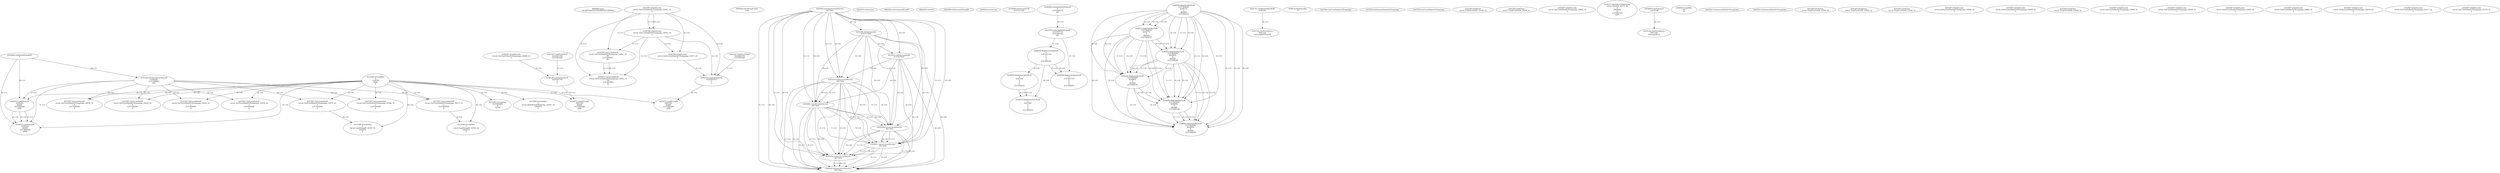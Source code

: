 // Global SCDG with merge call
digraph {
	0 [label="6850628.main
001df479a85291fdde06b95e7a9f9804"]
	1 [label="4254480.GetModuleHandleW
0"]
	2 [label="6844434.SetThreadLocale
1024"]
	3 [label="4243965.InitializeCriticalSection
6917004"]
	4 [label="4243979.GetVersion
"]
	5 [label="4250188.GetSystemInfo
2147417660"]
	3 -> 5 [label="(0-->0)"]
	6 [label="6844540.GetCommandLineW
"]
	7 [label="4214413.GetStartupInfoW
2147417624"]
	3 -> 7 [label="(0-->0)"]
	5 -> 7 [label="(0-->0)"]
	8 [label="6844560.GetACP
"]
	9 [label="6844580.GetCurrentThreadId
"]
	10 [label="4250204.GetVersion
"]
	11 [label="4276690.GetVersionExW
2147417420"]
	12 [label="4243306.GetModuleFileNameW
4194304
2147408904
522"]
	1 -> 12 [label="(0-->1)"]
	13 [label="4248064.GetModuleFileNameW
0
2147408370
261"]
	14 [label="4215383.VirtualAlloc
0
1310704
4096
4"]
	15 [label="4246338.RegOpenKeyExW
2147483649
4246772
0
983065
2147408236"]
	16 [label="4245741.GetModuleHandleW
4246160"]
	17 [label="4245758.GetProcAddress
9441320
GetLongPathNameW"]
	16 -> 17 [label="(0-->1)"]
	18 [label="4245785.GetLongPathNameW
2147407710
2147406542
261"]
	13 -> 18 [label="(3-->3)"]
	19 [label="4246556.RegQueryValueExW
0
2147407710
0
0
0
2147408232"]
	18 -> 19 [label="(1-->2)"]
	20 [label="4246635.RegQueryValueExW
0
4247000
0
0
0
2147408232"]
	19 -> 20 [label="(6-->6)"]
	21 [label="4246676.RegQueryValueExW
0
4247000
0
0
0
2147408232"]
	20 -> 21 [label="(2-->2)"]
	19 -> 21 [label="(6-->6)"]
	20 -> 21 [label="(6-->6)"]
	22 [label="4246722.RegCloseKey
0"]
	23 [label="4247883.GetUserDefaultUILanguage
"]
	24 [label="4245418.EnterCriticalSection
6917004"]
	3 -> 24 [label="(1-->1)"]
	3 -> 24 [label="(0-->0)"]
	5 -> 24 [label="(0-->0)"]
	7 -> 24 [label="(0-->0)"]
	25 [label="4245469.LeaveCriticalSection
6917004"]
	3 -> 25 [label="(1-->1)"]
	24 -> 25 [label="(1-->1)"]
	3 -> 25 [label="(0-->0)"]
	5 -> 25 [label="(0-->0)"]
	7 -> 25 [label="(0-->0)"]
	24 -> 25 [label="(0-->0)"]
	26 [label="4245487.IsValidLocale
retval_GetUserDefaultUILanguage_32840_32
2"]
	27 [label="4245580.EnterCriticalSection
6917004"]
	3 -> 27 [label="(1-->1)"]
	24 -> 27 [label="(1-->1)"]
	25 -> 27 [label="(1-->1)"]
	3 -> 27 [label="(0-->0)"]
	5 -> 27 [label="(0-->0)"]
	7 -> 27 [label="(0-->0)"]
	24 -> 27 [label="(0-->0)"]
	25 -> 27 [label="(0-->0)"]
	28 [label="4245621.LeaveCriticalSection
6917004"]
	3 -> 28 [label="(1-->1)"]
	24 -> 28 [label="(1-->1)"]
	25 -> 28 [label="(1-->1)"]
	27 -> 28 [label="(1-->1)"]
	3 -> 28 [label="(0-->0)"]
	5 -> 28 [label="(0-->0)"]
	7 -> 28 [label="(0-->0)"]
	24 -> 28 [label="(0-->0)"]
	25 -> 28 [label="(0-->0)"]
	27 -> 28 [label="(0-->0)"]
	29 [label="4247923.GetSystemDefaultUILanguage
"]
	30 [label="4245454.LeaveCriticalSection
6917004"]
	3 -> 30 [label="(1-->1)"]
	24 -> 30 [label="(1-->1)"]
	25 -> 30 [label="(1-->1)"]
	27 -> 30 [label="(1-->1)"]
	28 -> 30 [label="(1-->1)"]
	3 -> 30 [label="(0-->0)"]
	5 -> 30 [label="(0-->0)"]
	7 -> 30 [label="(0-->0)"]
	24 -> 30 [label="(0-->0)"]
	25 -> 30 [label="(0-->0)"]
	27 -> 30 [label="(0-->0)"]
	28 -> 30 [label="(0-->0)"]
	31 [label="4247558.GetUserDefaultUILanguage
"]
	32 [label="4247567.GetLocaleInfoW
retval_GetUserDefaultUILanguage_33070_32
3
2147408268
4"]
	12 -> 32 [label="(0-->2)"]
	14 -> 32 [label="(4-->4)"]
	33 [label="4247247.FindFirstFileW
3224341740
2147407640"]
	34 [label="4247263.FindClose
retval_FindFirstFileW_33199_32"]
	35 [label="4248145.LoadLibraryExW
3224341740
0
2"]
	33 -> 35 [label="(1-->1)"]
	26 -> 35 [label="(2-->3)"]
	36 [label="4250073.LoadStringW
9441340
65485
2147409468
4096"]
	35 -> 36 [label="(0-->1)"]
	14 -> 36 [label="(3-->4)"]
	37 [label="4215588.VirtualAlloc
0
retval_LoadStringW_33353_32
1052672
4"]
	14 -> 37 [label="(4-->4)"]
	32 -> 37 [label="(4-->4)"]
	38 [label="4245487.IsValidLocale
retval_GetUserDefaultUILanguage_32841_32
2"]
	39 [label="4247567.GetLocaleInfoW
retval_GetUserDefaultUILanguage_33071_32
3
2147408268
4"]
	12 -> 39 [label="(0-->2)"]
	14 -> 39 [label="(4-->4)"]
	40 [label="4247263.FindClose
retval_FindFirstFileW_33200_32"]
	41 [label="4215588.VirtualAlloc
0
retval_LoadStringW_33354_32
1052672
4"]
	14 -> 41 [label="(4-->4)"]
	39 -> 41 [label="(4-->4)"]
	42 [label="4246599.RegQueryValueExW
0
2147407710
0
0
0
2147408232"]
	18 -> 42 [label="(1-->2)"]
	19 -> 42 [label="(2-->2)"]
	19 -> 42 [label="(6-->6)"]
	43 [label="4245487.IsValidLocale
retval_GetUserDefaultUILanguage_32844_32
2"]
	44 [label="4250171.MultiByteToWideChar
retval_GetACP_32773_32
0
4243868
10
2147403704
2047"]
	45 [label="4215588.VirtualAlloc
0
retval_MultiByteToWideChar_33547_32
1052672
4"]
	14 -> 45 [label="(4-->4)"]
	46 [label="4250073.LoadStringW
4194304
65485
2147409468
4096"]
	1 -> 46 [label="(0-->1)"]
	12 -> 46 [label="(1-->1)"]
	14 -> 46 [label="(3-->4)"]
	47 [label="4250073.LoadStringW
4194304
65484
2147409468
4096"]
	1 -> 47 [label="(0-->1)"]
	12 -> 47 [label="(1-->1)"]
	46 -> 47 [label="(1-->1)"]
	46 -> 47 [label="(3-->3)"]
	14 -> 47 [label="(3-->4)"]
	46 -> 47 [label="(4-->4)"]
	48 [label="4254893.LoadLibraryA
user32.dll"]
	49 [label="4255003.LocalAlloc
64
8"]
	50 [label="4255148.GetProcAddress
9441344
MessageBoxA"]
	48 -> 50 [label="(0-->1)"]
	51 [label="4244205.DeleteCriticalSection
6917004"]
	3 -> 51 [label="(1-->1)"]
	24 -> 51 [label="(1-->1)"]
	25 -> 51 [label="(1-->1)"]
	27 -> 51 [label="(1-->1)"]
	28 -> 51 [label="(1-->1)"]
	30 -> 51 [label="(1-->1)"]
	3 -> 51 [label="(0-->0)"]
	5 -> 51 [label="(0-->0)"]
	7 -> 51 [label="(0-->0)"]
	24 -> 51 [label="(0-->0)"]
	25 -> 51 [label="(0-->0)"]
	27 -> 51 [label="(0-->0)"]
	28 -> 51 [label="(0-->0)"]
	30 -> 51 [label="(0-->0)"]
	52 [label="4221262.VirtualFree
3223060480
0
32768"]
	14 -> 52 [label="(0-->1)"]
	53 [label="4244766.IsValidLocale
retval_GetUserDefaultUILanguage_32841_32
2"]
	38 -> 53 [label="(1-->1)"]
	38 -> 53 [label="(2-->2)"]
	54 [label="4244794.GetLocaleInfoW
retval_GetUserDefaultUILanguage_32841_32
89
2147408070
85"]
	38 -> 54 [label="(1-->1)"]
	53 -> 54 [label="(1-->1)"]
	55 [label="4244811.GetLocaleInfoW
retval_GetUserDefaultUILanguage_32841_32
90
2147407900
85"]
	38 -> 55 [label="(1-->1)"]
	53 -> 55 [label="(1-->1)"]
	54 -> 55 [label="(1-->1)"]
	54 -> 55 [label="(4-->4)"]
	56 [label="4245525.GetSystemDefaultUILanguage
"]
	57 [label="4245552.GetSystemDefaultUILanguage
"]
	58 [label="4244766.IsValidLocale
retval_GetSystemDefaultUILanguage_33471_32
2"]
	38 -> 58 [label="(2-->2)"]
	53 -> 58 [label="(2-->2)"]
	59 [label="4247247.FindFirstFileW
3224282764
2147407640"]
	60 [label="4247263.FindClose
retval_FindFirstFileW_33562_32"]
	61 [label="4248145.LoadLibraryExW
3224282764
0
2"]
	59 -> 61 [label="(1-->1)"]
	38 -> 61 [label="(2-->3)"]
	53 -> 61 [label="(2-->3)"]
	58 -> 61 [label="(2-->3)"]
	62 [label="4250073.LoadStringW
9441352
65485
2147409468
4096"]
	61 -> 62 [label="(0-->1)"]
	14 -> 62 [label="(3-->4)"]
	63 [label="4247567.GetLocaleInfoW
retval_GetUserDefaultUILanguage_33035_32
3
2147408268
4"]
	12 -> 63 [label="(0-->2)"]
	14 -> 63 [label="(4-->4)"]
	64 [label="4247263.FindClose
retval_FindFirstFileW_33045_32"]
	65 [label="4247567.GetLocaleInfoW
retval_GetUserDefaultUILanguage_33036_32
3
2147408268
4"]
	12 -> 65 [label="(0-->2)"]
	14 -> 65 [label="(4-->4)"]
	66 [label="4247263.FindClose
retval_FindFirstFileW_33046_32"]
	67 [label="4245487.IsValidLocale
retval_GetSystemDefaultUILanguage_32904_32
2"]
	68 [label="4247567.GetLocaleInfoW
retval_GetUserDefaultUILanguage_33078_32
3
2147408268
4"]
	12 -> 68 [label="(0-->2)"]
	14 -> 68 [label="(4-->4)"]
	69 [label="4246372.RegOpenKeyExW
2147483650
4246772
0
983065
2147408236"]
	15 -> 69 [label="(2-->2)"]
	15 -> 69 [label="(4-->4)"]
	15 -> 69 [label="(5-->5)"]
	70 [label="4246402.RegOpenKeyExW
2147483649
4246832
0
983065
2147408236"]
	15 -> 70 [label="(1-->1)"]
	15 -> 70 [label="(4-->4)"]
	69 -> 70 [label="(4-->4)"]
	15 -> 70 [label="(5-->5)"]
	69 -> 70 [label="(5-->5)"]
	71 [label="4246432.RegOpenKeyExW
2147483650
4246832
0
983065
2147408236"]
	69 -> 71 [label="(1-->1)"]
	70 -> 71 [label="(2-->2)"]
	15 -> 71 [label="(4-->4)"]
	69 -> 71 [label="(4-->4)"]
	70 -> 71 [label="(4-->4)"]
	15 -> 71 [label="(5-->5)"]
	69 -> 71 [label="(5-->5)"]
	70 -> 71 [label="(5-->5)"]
	72 [label="4246462.RegOpenKeyExW
2147483649
4246884
0
983065
2147408236"]
	15 -> 72 [label="(1-->1)"]
	70 -> 72 [label="(1-->1)"]
	15 -> 72 [label="(4-->4)"]
	69 -> 72 [label="(4-->4)"]
	70 -> 72 [label="(4-->4)"]
	71 -> 72 [label="(4-->4)"]
	15 -> 72 [label="(5-->5)"]
	69 -> 72 [label="(5-->5)"]
	70 -> 72 [label="(5-->5)"]
	71 -> 72 [label="(5-->5)"]
	73 [label="4246492.RegOpenKeyExW
2147483649
4246936
0
983065
2147408236"]
	15 -> 73 [label="(1-->1)"]
	70 -> 73 [label="(1-->1)"]
	72 -> 73 [label="(1-->1)"]
	15 -> 73 [label="(4-->4)"]
	69 -> 73 [label="(4-->4)"]
	70 -> 73 [label="(4-->4)"]
	71 -> 73 [label="(4-->4)"]
	72 -> 73 [label="(4-->4)"]
	15 -> 73 [label="(5-->5)"]
	69 -> 73 [label="(5-->5)"]
	70 -> 73 [label="(5-->5)"]
	71 -> 73 [label="(5-->5)"]
	72 -> 73 [label="(5-->5)"]
	74 [label="4245487.IsValidLocale
retval_GetSystemDefaultUILanguage_32905_32
2"]
	75 [label="4247567.GetLocaleInfoW
retval_GetUserDefaultUILanguage_33079_32
3
2147408268
4"]
	12 -> 75 [label="(0-->2)"]
	14 -> 75 [label="(4-->4)"]
	76 [label="4247567.GetLocaleInfoW
retval_GetUserDefaultUILanguage_33366_32
3
2147408268
4"]
	12 -> 76 [label="(0-->2)"]
	14 -> 76 [label="(4-->4)"]
	77 [label="4247263.FindClose
retval_FindFirstFileW_33590_32"]
	78 [label="4245487.IsValidLocale
retval_GetUserDefaultUILanguage_32899_32
2"]
	79 [label="4245487.IsValidLocale
retval_GetUserDefaultUILanguage_32900_32
2"]
	80 [label="4245487.IsValidLocale
retval_GetUserDefaultUILanguage_32901_32
2"]
	81 [label="4245487.IsValidLocale
retval_GetUserDefaultUILanguage_32864_32
2"]
	82 [label="4245487.IsValidLocale
retval_GetSystemDefaultUILanguage_32919_32
2"]
	83 [label="4245487.IsValidLocale
retval_GetUserDefaultUILanguage_33317_32
2"]
	84 [label="4245487.IsValidLocale
retval_GetUserDefaultUILanguage_33318_32
2"]
}
